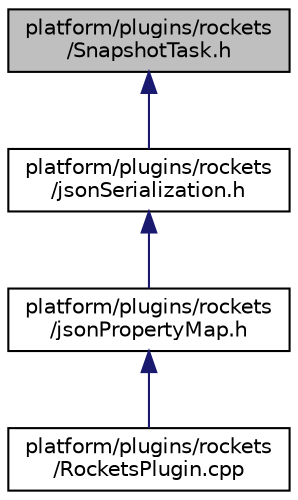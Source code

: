 digraph "platform/plugins/rockets/SnapshotTask.h"
{
 // LATEX_PDF_SIZE
  edge [fontname="Helvetica",fontsize="10",labelfontname="Helvetica",labelfontsize="10"];
  node [fontname="Helvetica",fontsize="10",shape=record];
  Node1 [label="platform/plugins/rockets\l/SnapshotTask.h",height=0.2,width=0.4,color="black", fillcolor="grey75", style="filled", fontcolor="black",tooltip=" "];
  Node1 -> Node2 [dir="back",color="midnightblue",fontsize="10",style="solid",fontname="Helvetica"];
  Node2 [label="platform/plugins/rockets\l/jsonSerialization.h",height=0.2,width=0.4,color="black", fillcolor="white", style="filled",URL="$d4/d2c/jsonSerialization_8h.html",tooltip=" "];
  Node2 -> Node3 [dir="back",color="midnightblue",fontsize="10",style="solid",fontname="Helvetica"];
  Node3 [label="platform/plugins/rockets\l/jsonPropertyMap.h",height=0.2,width=0.4,color="black", fillcolor="white", style="filled",URL="$d7/df7/jsonPropertyMap_8h.html",tooltip=" "];
  Node3 -> Node4 [dir="back",color="midnightblue",fontsize="10",style="solid",fontname="Helvetica"];
  Node4 [label="platform/plugins/rockets\l/RocketsPlugin.cpp",height=0.2,width=0.4,color="black", fillcolor="white", style="filled",URL="$d8/dc1/RocketsPlugin_8cpp.html",tooltip=" "];
}
